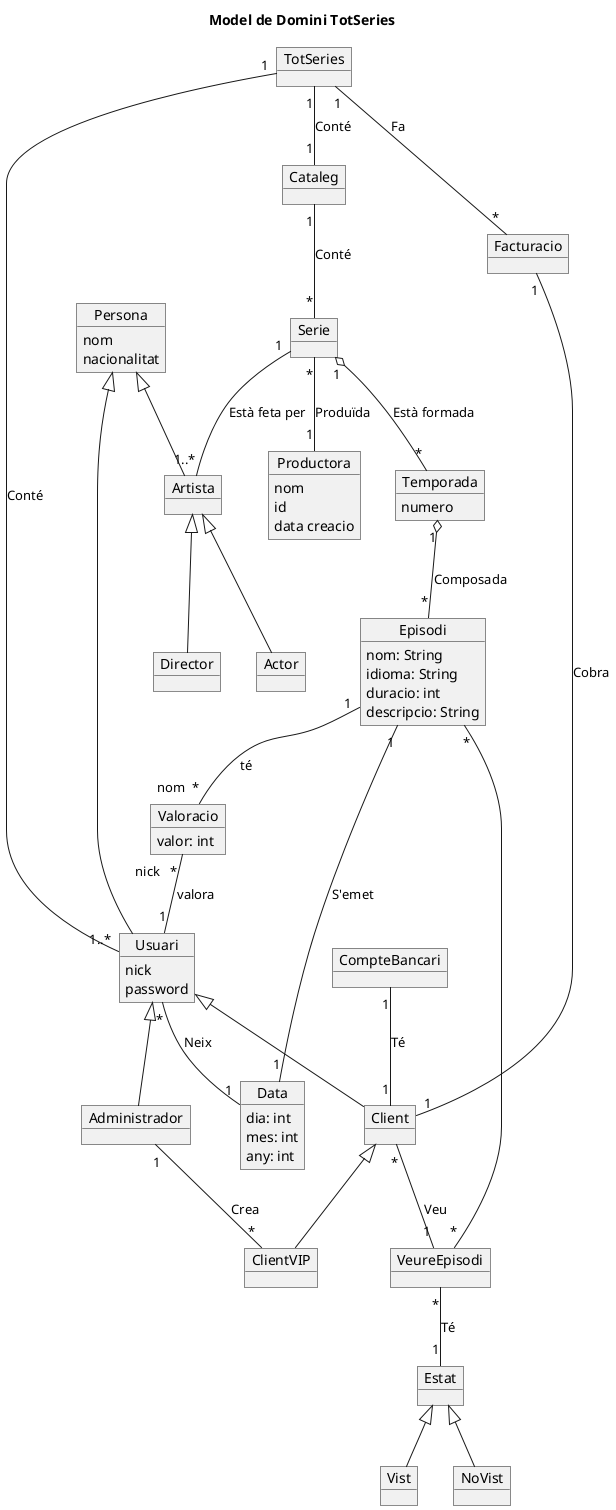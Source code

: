 @startuml

title Model de Domini TotSeries
top to bottom direction

object TotSeries
object Administrador
object Usuari{
nick
password
}
object Client
object ClientVIP
object Serie
object Actor
object Productora{
nom 
id
data creacio
}
object Director
object Artista
object Persona{
nom
nacionalitat
}
object Temporada{
numero
}
object Episodi{
nom: String
idioma: String
duracio: int
descripcio: String
}
object Data{
dia: int
mes: int
any: int
}
object Valoracio{
valor: int
}

object VeureEpisodi
object Estat
object Vist
object NoVist

object Cataleg

object CompteBancari
object Facturacio

TotSeries "1" -- "1..*" Usuari: Conté
TotSeries "1" -- "*" Facturacio: Fa
Cataleg "1" -- "*" Serie: Conté
TotSeries "1" -- "1" Cataleg: Conté
Usuari <|-- Administrador
Usuari <|-- Client
Client <|-- ClientVIP
CompteBancari "1" -- "1" Client: Té
Administrador "1" -- "*" ClientVIP: Crea
Serie "1" o-- "*" Temporada: Està formada
Serie "1" -- "1..*" Artista: Està feta per
Artista <|-- Director
Artista <|-- Actor
Serie "*" -- "1" Productora: Produïda
Temporada "1" o-- "*" Episodi: Composada
Persona <|-- Usuari
Persona <|-- Artista
Episodi "1" -- "nom  *" Valoracio: té
Valoracio  "nick   *" -- "1" Usuari: valora 
Episodi "1" -- "1" Data: S'emet
Episodi "*" -- "*" VeureEpisodi 
Estat <|-- Vist
Estat <|-- NoVist
Usuari "*" -- "1" Data: Neix
Facturacio "1" -- "1" Client: Cobra
VeureEpisodi "*" -- "1" Estat: Té
Client "*" -- "1" VeureEpisodi: Veu

@enduml
